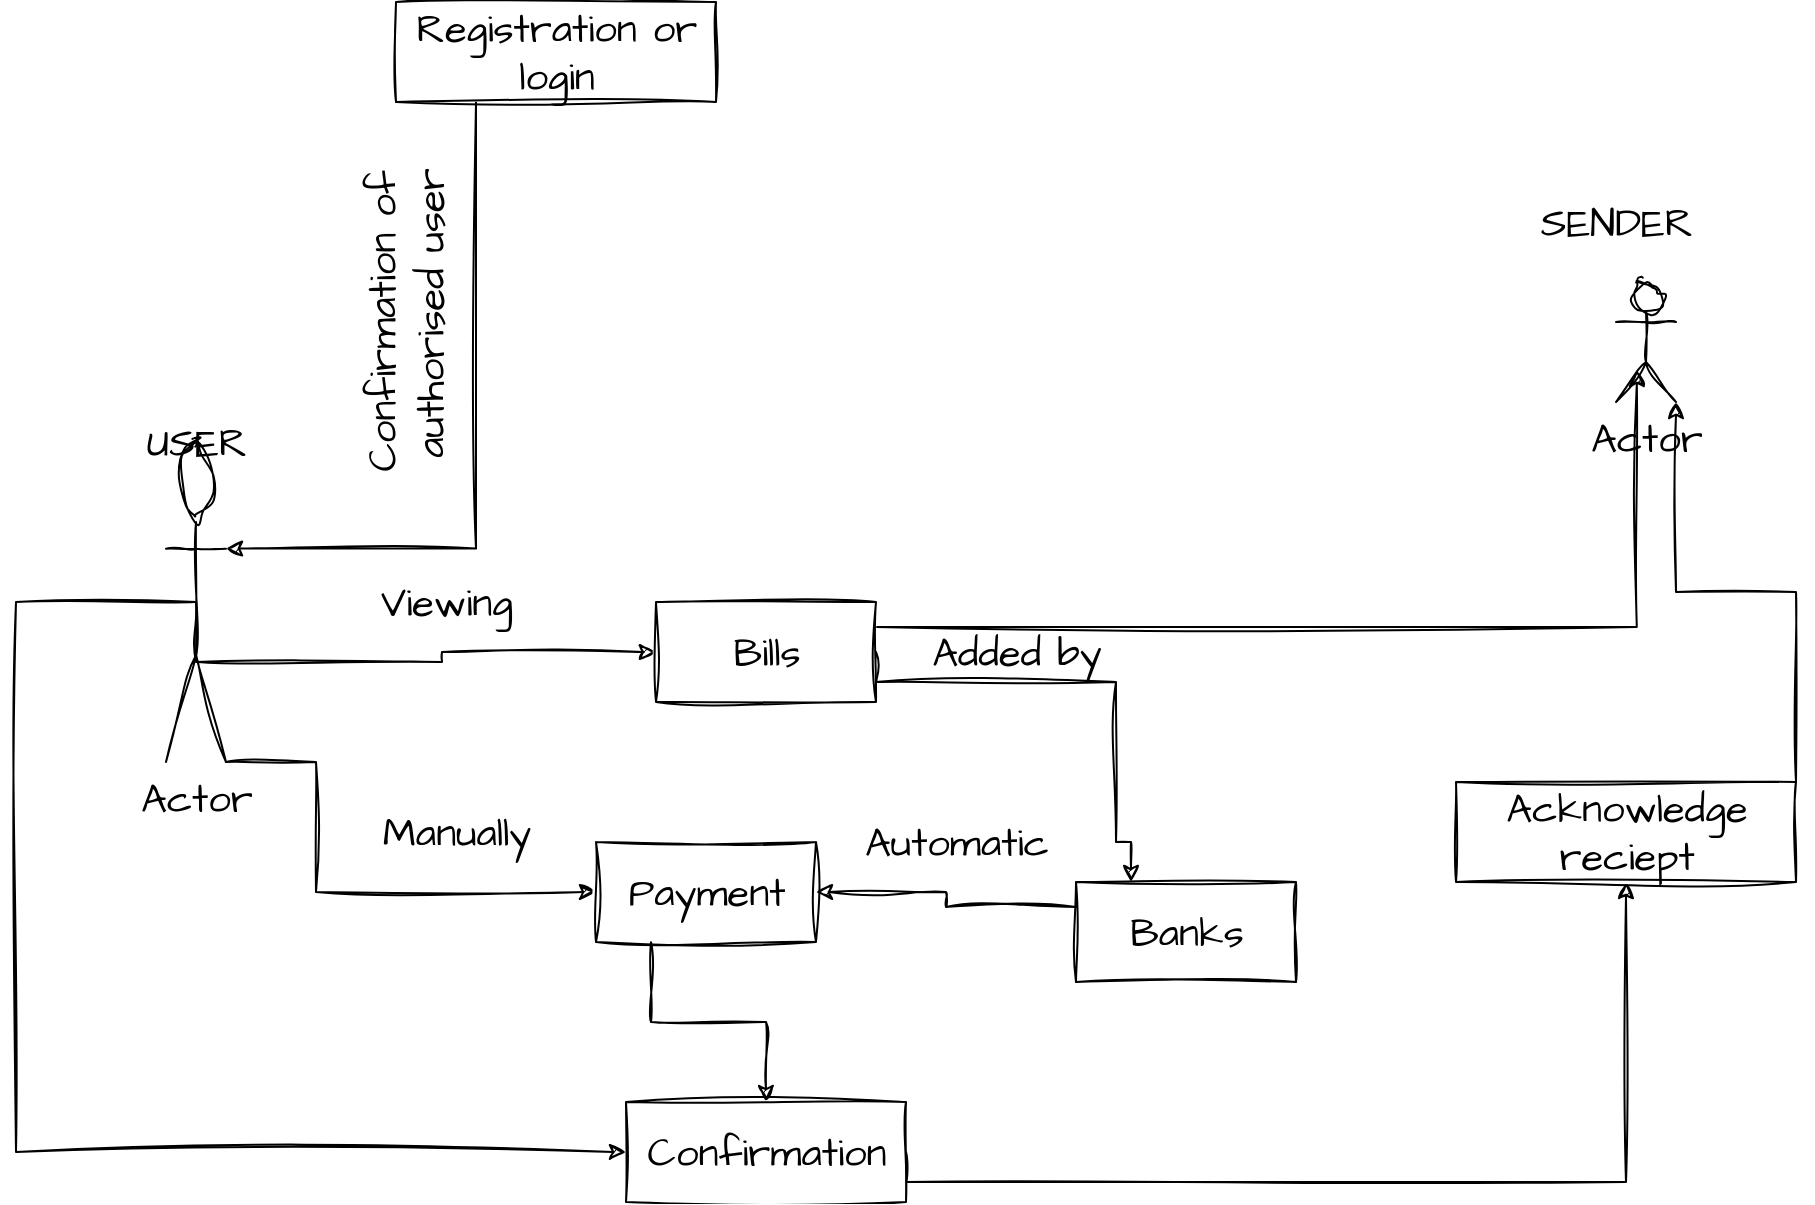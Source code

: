 <mxfile version="20.8.10" type="device"><diagram name="Page-1" id="m6B1mh3hcohjl-8SPGkj"><mxGraphModel dx="1886" dy="606" grid="1" gridSize="10" guides="1" tooltips="1" connect="1" arrows="1" fold="1" page="1" pageScale="1" pageWidth="850" pageHeight="1100" math="0" shadow="0"><root><mxCell id="0"/><mxCell id="1" parent="0"/><mxCell id="WWWb8PMx6qqnUyJsfc1h-3" style="edgeStyle=orthogonalEdgeStyle;rounded=0;sketch=1;hachureGap=4;jiggle=2;curveFitting=1;orthogonalLoop=1;jettySize=auto;html=1;exitX=1;exitY=1;exitDx=0;exitDy=0;exitPerimeter=0;entryX=0;entryY=0.5;entryDx=0;entryDy=0;fontFamily=Architects Daughter;fontSource=https%3A%2F%2Ffonts.googleapis.com%2Fcss%3Ffamily%3DArchitects%2BDaughter;fontSize=16;" edge="1" parent="1" source="XHmrFK6sJeahUEg3ITZZ-1" target="XHmrFK6sJeahUEg3ITZZ-21"><mxGeometry relative="1" as="geometry"><Array as="points"><mxPoint x="90" y="420"/><mxPoint x="90" y="485"/></Array></mxGeometry></mxCell><mxCell id="WWWb8PMx6qqnUyJsfc1h-11" style="edgeStyle=orthogonalEdgeStyle;rounded=0;sketch=1;hachureGap=4;jiggle=2;curveFitting=1;orthogonalLoop=1;jettySize=auto;html=1;exitX=0.5;exitY=0.5;exitDx=0;exitDy=0;exitPerimeter=0;fontFamily=Architects Daughter;fontSource=https%3A%2F%2Ffonts.googleapis.com%2Fcss%3Ffamily%3DArchitects%2BDaughter;fontSize=16;" edge="1" parent="1" source="XHmrFK6sJeahUEg3ITZZ-1" target="XHmrFK6sJeahUEg3ITZZ-10"><mxGeometry relative="1" as="geometry"><Array as="points"><mxPoint x="30" y="370"/><mxPoint x="153" y="370"/><mxPoint x="153" y="365"/></Array></mxGeometry></mxCell><mxCell id="WWWb8PMx6qqnUyJsfc1h-12" style="edgeStyle=orthogonalEdgeStyle;rounded=0;sketch=1;hachureGap=4;jiggle=2;curveFitting=1;orthogonalLoop=1;jettySize=auto;html=1;exitX=0.5;exitY=0.5;exitDx=0;exitDy=0;exitPerimeter=0;entryX=0;entryY=0.5;entryDx=0;entryDy=0;fontFamily=Architects Daughter;fontSource=https%3A%2F%2Ffonts.googleapis.com%2Fcss%3Ffamily%3DArchitects%2BDaughter;fontSize=16;" edge="1" parent="1" source="XHmrFK6sJeahUEg3ITZZ-1" target="XHmrFK6sJeahUEg3ITZZ-22"><mxGeometry relative="1" as="geometry"><Array as="points"><mxPoint x="-60" y="340"/><mxPoint x="-60" y="615"/></Array></mxGeometry></mxCell><mxCell id="XHmrFK6sJeahUEg3ITZZ-1" value="Actor" style="shape=umlActor;verticalLabelPosition=bottom;verticalAlign=top;html=1;sketch=1;hachureGap=4;jiggle=2;curveFitting=1;fontFamily=Architects Daughter;fontSource=https%3A%2F%2Ffonts.googleapis.com%2Fcss%3Ffamily%3DArchitects%2BDaughter;fontSize=20;" parent="1" vertex="1"><mxGeometry x="15" y="260" width="30" height="160" as="geometry"/></mxCell><mxCell id="XHmrFK6sJeahUEg3ITZZ-2" value="Actor" style="shape=umlActor;verticalLabelPosition=bottom;verticalAlign=top;html=1;sketch=1;hachureGap=4;jiggle=2;curveFitting=1;strokeColor=default;fontFamily=Architects Daughter;fontSource=https%3A%2F%2Ffonts.googleapis.com%2Fcss%3Ffamily%3DArchitects%2BDaughter;fontSize=20;fontColor=default;fillColor=default;" parent="1" vertex="1"><mxGeometry x="740" y="180" width="30" height="60" as="geometry"/></mxCell><mxCell id="XHmrFK6sJeahUEg3ITZZ-4" value="USER" style="text;html=1;align=center;verticalAlign=middle;resizable=0;points=[];autosize=1;strokeColor=none;fillColor=none;fontSize=20;fontFamily=Architects Daughter;fontColor=default;" parent="1" vertex="1"><mxGeometry x="-5" y="240" width="70" height="40" as="geometry"/></mxCell><mxCell id="XHmrFK6sJeahUEg3ITZZ-5" value="SENDER" style="text;html=1;align=center;verticalAlign=middle;resizable=0;points=[];autosize=1;strokeColor=none;fillColor=none;fontSize=20;fontFamily=Architects Daughter;fontColor=default;" parent="1" vertex="1"><mxGeometry x="690" y="130" width="100" height="40" as="geometry"/></mxCell><mxCell id="XHmrFK6sJeahUEg3ITZZ-7" style="edgeStyle=orthogonalEdgeStyle;rounded=0;sketch=1;hachureGap=4;jiggle=2;curveFitting=1;orthogonalLoop=1;jettySize=auto;html=1;exitX=0.25;exitY=1;exitDx=0;exitDy=0;entryX=1;entryY=0.333;entryDx=0;entryDy=0;entryPerimeter=0;fontFamily=Architects Daughter;fontSource=https%3A%2F%2Ffonts.googleapis.com%2Fcss%3Ffamily%3DArchitects%2BDaughter;fontSize=20;fontColor=default;" parent="1" source="XHmrFK6sJeahUEg3ITZZ-6" target="XHmrFK6sJeahUEg3ITZZ-1" edge="1"><mxGeometry relative="1" as="geometry"/></mxCell><mxCell id="XHmrFK6sJeahUEg3ITZZ-6" value="Registration or&lt;br&gt;login" style="html=1;sketch=1;hachureGap=4;jiggle=2;curveFitting=1;strokeColor=default;fontFamily=Architects Daughter;fontSource=https%3A%2F%2Ffonts.googleapis.com%2Fcss%3Ffamily%3DArchitects%2BDaughter;fontSize=20;fontColor=default;fillColor=default;" parent="1" vertex="1"><mxGeometry x="130" y="40" width="160" height="50" as="geometry"/></mxCell><mxCell id="XHmrFK6sJeahUEg3ITZZ-8" value="Confirmation of&lt;br&gt;&amp;nbsp;authorised user" style="text;html=1;align=center;verticalAlign=middle;resizable=0;points=[];autosize=1;strokeColor=none;fillColor=none;fontSize=20;fontFamily=Architects Daughter;fontColor=default;rotation=-90;" parent="1" vertex="1"><mxGeometry x="45" y="170" width="180" height="60" as="geometry"/></mxCell><mxCell id="XHmrFK6sJeahUEg3ITZZ-18" style="edgeStyle=orthogonalEdgeStyle;rounded=0;sketch=1;hachureGap=4;jiggle=2;curveFitting=1;orthogonalLoop=1;jettySize=auto;html=1;exitX=1;exitY=0.5;exitDx=0;exitDy=0;fontFamily=Architects Daughter;fontSource=https%3A%2F%2Ffonts.googleapis.com%2Fcss%3Ffamily%3DArchitects%2BDaughter;fontSize=20;fontColor=default;entryX=0.25;entryY=0;entryDx=0;entryDy=0;" parent="1" source="XHmrFK6sJeahUEg3ITZZ-10" target="XHmrFK6sJeahUEg3ITZZ-14" edge="1"><mxGeometry relative="1" as="geometry"><mxPoint x="480" y="370" as="targetPoint"/><Array as="points"><mxPoint x="370" y="380"/><mxPoint x="490" y="380"/><mxPoint x="490" y="460"/><mxPoint x="498" y="460"/></Array></mxGeometry></mxCell><mxCell id="XHmrFK6sJeahUEg3ITZZ-19" style="edgeStyle=orthogonalEdgeStyle;rounded=0;sketch=1;hachureGap=4;jiggle=2;curveFitting=1;orthogonalLoop=1;jettySize=auto;html=1;exitX=1;exitY=0.25;exitDx=0;exitDy=0;fontFamily=Architects Daughter;fontSource=https%3A%2F%2Ffonts.googleapis.com%2Fcss%3Ffamily%3DArchitects%2BDaughter;fontSize=20;fontColor=default;entryX=0.347;entryY=0.733;entryDx=0;entryDy=0;entryPerimeter=0;" parent="1" source="XHmrFK6sJeahUEg3ITZZ-10" target="XHmrFK6sJeahUEg3ITZZ-2" edge="1"><mxGeometry relative="1" as="geometry"/></mxCell><mxCell id="XHmrFK6sJeahUEg3ITZZ-10" value="Bills" style="html=1;sketch=1;hachureGap=4;jiggle=2;curveFitting=1;strokeColor=default;fontFamily=Architects Daughter;fontSource=https%3A%2F%2Ffonts.googleapis.com%2Fcss%3Ffamily%3DArchitects%2BDaughter;fontSize=20;fontColor=default;fillColor=default;" parent="1" vertex="1"><mxGeometry x="260" y="340" width="110" height="50" as="geometry"/></mxCell><mxCell id="XHmrFK6sJeahUEg3ITZZ-13" value="Viewing&lt;br&gt;" style="text;html=1;align=center;verticalAlign=middle;resizable=0;points=[];autosize=1;strokeColor=none;fillColor=none;fontSize=20;fontFamily=Architects Daughter;fontColor=default;" parent="1" vertex="1"><mxGeometry x="110" y="320" width="90" height="40" as="geometry"/></mxCell><mxCell id="XHmrFK6sJeahUEg3ITZZ-24" style="edgeStyle=orthogonalEdgeStyle;rounded=0;sketch=1;hachureGap=4;jiggle=2;curveFitting=1;orthogonalLoop=1;jettySize=auto;html=1;exitX=0;exitY=0.25;exitDx=0;exitDy=0;fontFamily=Architects Daughter;fontSource=https%3A%2F%2Ffonts.googleapis.com%2Fcss%3Ffamily%3DArchitects%2BDaughter;fontSize=20;fontColor=default;" parent="1" source="XHmrFK6sJeahUEg3ITZZ-14" target="XHmrFK6sJeahUEg3ITZZ-21" edge="1"><mxGeometry relative="1" as="geometry"/></mxCell><mxCell id="XHmrFK6sJeahUEg3ITZZ-14" value="Banks" style="html=1;sketch=1;hachureGap=4;jiggle=2;curveFitting=1;strokeColor=default;fontFamily=Architects Daughter;fontSource=https%3A%2F%2Ffonts.googleapis.com%2Fcss%3Ffamily%3DArchitects%2BDaughter;fontSize=20;fontColor=default;fillColor=default;" parent="1" vertex="1"><mxGeometry x="470" y="480" width="110" height="50" as="geometry"/></mxCell><mxCell id="XHmrFK6sJeahUEg3ITZZ-20" value="Added by" style="text;html=1;align=center;verticalAlign=middle;resizable=0;points=[];autosize=1;strokeColor=none;fillColor=none;fontSize=20;fontFamily=Architects Daughter;fontColor=default;" parent="1" vertex="1"><mxGeometry x="385" y="345" width="110" height="40" as="geometry"/></mxCell><mxCell id="XHmrFK6sJeahUEg3ITZZ-25" style="edgeStyle=orthogonalEdgeStyle;rounded=0;sketch=1;hachureGap=4;jiggle=2;curveFitting=1;orthogonalLoop=1;jettySize=auto;html=1;exitX=0.25;exitY=1;exitDx=0;exitDy=0;fontFamily=Architects Daughter;fontSource=https%3A%2F%2Ffonts.googleapis.com%2Fcss%3Ffamily%3DArchitects%2BDaughter;fontSize=20;fontColor=default;" parent="1" source="XHmrFK6sJeahUEg3ITZZ-21" target="XHmrFK6sJeahUEg3ITZZ-22" edge="1"><mxGeometry relative="1" as="geometry"/></mxCell><mxCell id="XHmrFK6sJeahUEg3ITZZ-21" value="Payment" style="html=1;sketch=1;hachureGap=4;jiggle=2;curveFitting=1;strokeColor=default;fontFamily=Architects Daughter;fontSource=https%3A%2F%2Ffonts.googleapis.com%2Fcss%3Ffamily%3DArchitects%2BDaughter;fontSize=20;fontColor=default;fillColor=default;" parent="1" vertex="1"><mxGeometry x="230" y="460" width="110" height="50" as="geometry"/></mxCell><mxCell id="XHmrFK6sJeahUEg3ITZZ-26" style="edgeStyle=orthogonalEdgeStyle;rounded=0;sketch=1;hachureGap=4;jiggle=2;curveFitting=1;orthogonalLoop=1;jettySize=auto;html=1;exitX=1;exitY=0.5;exitDx=0;exitDy=0;entryX=0.5;entryY=1;entryDx=0;entryDy=0;fontFamily=Architects Daughter;fontSource=https%3A%2F%2Ffonts.googleapis.com%2Fcss%3Ffamily%3DArchitects%2BDaughter;fontSize=20;fontColor=default;" parent="1" source="XHmrFK6sJeahUEg3ITZZ-22" target="XHmrFK6sJeahUEg3ITZZ-23" edge="1"><mxGeometry relative="1" as="geometry"><Array as="points"><mxPoint x="385" y="630"/><mxPoint x="745" y="630"/></Array></mxGeometry></mxCell><mxCell id="XHmrFK6sJeahUEg3ITZZ-22" value="Confirmation" style="html=1;sketch=1;hachureGap=4;jiggle=2;curveFitting=1;strokeColor=default;fontFamily=Architects Daughter;fontSource=https%3A%2F%2Ffonts.googleapis.com%2Fcss%3Ffamily%3DArchitects%2BDaughter;fontSize=20;fontColor=default;fillColor=default;" parent="1" vertex="1"><mxGeometry x="245" y="590" width="140" height="50" as="geometry"/></mxCell><mxCell id="XHmrFK6sJeahUEg3ITZZ-28" style="edgeStyle=orthogonalEdgeStyle;rounded=0;sketch=1;hachureGap=4;jiggle=2;curveFitting=1;orthogonalLoop=1;jettySize=auto;html=1;exitX=1;exitY=0;exitDx=0;exitDy=0;fontFamily=Architects Daughter;fontSource=https%3A%2F%2Ffonts.googleapis.com%2Fcss%3Ffamily%3DArchitects%2BDaughter;fontSize=20;fontColor=default;entryX=1;entryY=1;entryDx=0;entryDy=0;entryPerimeter=0;" parent="1" source="XHmrFK6sJeahUEg3ITZZ-23" target="XHmrFK6sJeahUEg3ITZZ-2" edge="1"><mxGeometry relative="1" as="geometry"><mxPoint x="780" y="230" as="targetPoint"/></mxGeometry></mxCell><mxCell id="XHmrFK6sJeahUEg3ITZZ-23" value="Acknowledge&lt;br&gt;reciept" style="html=1;sketch=1;hachureGap=4;jiggle=2;curveFitting=1;strokeColor=default;fontFamily=Architects Daughter;fontSource=https%3A%2F%2Ffonts.googleapis.com%2Fcss%3Ffamily%3DArchitects%2BDaughter;fontSize=20;fontColor=default;fillColor=default;" parent="1" vertex="1"><mxGeometry x="660" y="430" width="170" height="50" as="geometry"/></mxCell><mxCell id="WWWb8PMx6qqnUyJsfc1h-2" value="Automatic" style="text;html=1;align=center;verticalAlign=middle;resizable=0;points=[];autosize=1;strokeColor=none;fillColor=none;fontSize=20;fontFamily=Architects Daughter;" vertex="1" parent="1"><mxGeometry x="350" y="440" width="120" height="40" as="geometry"/></mxCell><mxCell id="WWWb8PMx6qqnUyJsfc1h-6" value="Manually" style="text;html=1;align=center;verticalAlign=middle;resizable=0;points=[];autosize=1;strokeColor=none;fillColor=none;fontSize=20;fontFamily=Architects Daughter;" vertex="1" parent="1"><mxGeometry x="110" y="435" width="100" height="40" as="geometry"/></mxCell></root></mxGraphModel></diagram></mxfile>